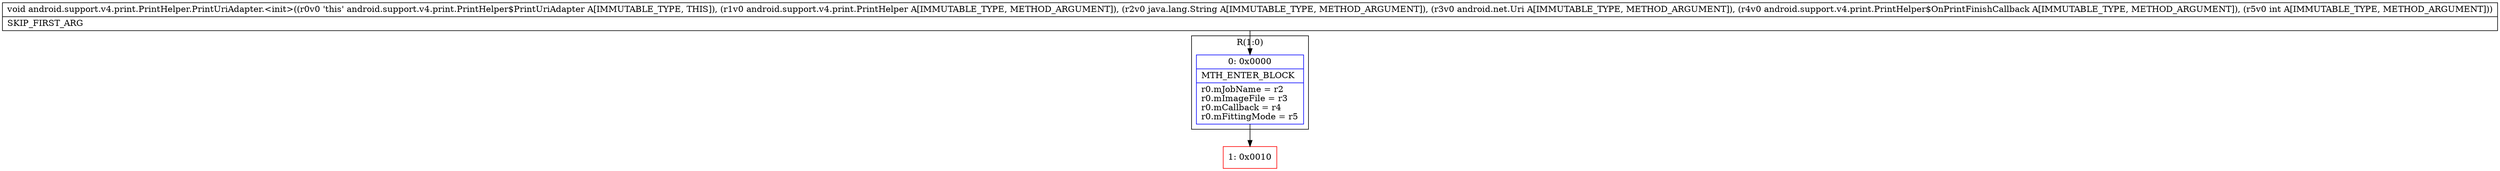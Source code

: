 digraph "CFG forandroid.support.v4.print.PrintHelper.PrintUriAdapter.\<init\>(Landroid\/support\/v4\/print\/PrintHelper;Ljava\/lang\/String;Landroid\/net\/Uri;Landroid\/support\/v4\/print\/PrintHelper$OnPrintFinishCallback;I)V" {
subgraph cluster_Region_59636715 {
label = "R(1:0)";
node [shape=record,color=blue];
Node_0 [shape=record,label="{0\:\ 0x0000|MTH_ENTER_BLOCK\l|r0.mJobName = r2\lr0.mImageFile = r3\lr0.mCallback = r4\lr0.mFittingMode = r5\l}"];
}
Node_1 [shape=record,color=red,label="{1\:\ 0x0010}"];
MethodNode[shape=record,label="{void android.support.v4.print.PrintHelper.PrintUriAdapter.\<init\>((r0v0 'this' android.support.v4.print.PrintHelper$PrintUriAdapter A[IMMUTABLE_TYPE, THIS]), (r1v0 android.support.v4.print.PrintHelper A[IMMUTABLE_TYPE, METHOD_ARGUMENT]), (r2v0 java.lang.String A[IMMUTABLE_TYPE, METHOD_ARGUMENT]), (r3v0 android.net.Uri A[IMMUTABLE_TYPE, METHOD_ARGUMENT]), (r4v0 android.support.v4.print.PrintHelper$OnPrintFinishCallback A[IMMUTABLE_TYPE, METHOD_ARGUMENT]), (r5v0 int A[IMMUTABLE_TYPE, METHOD_ARGUMENT]))  | SKIP_FIRST_ARG\l}"];
MethodNode -> Node_0;
Node_0 -> Node_1;
}

